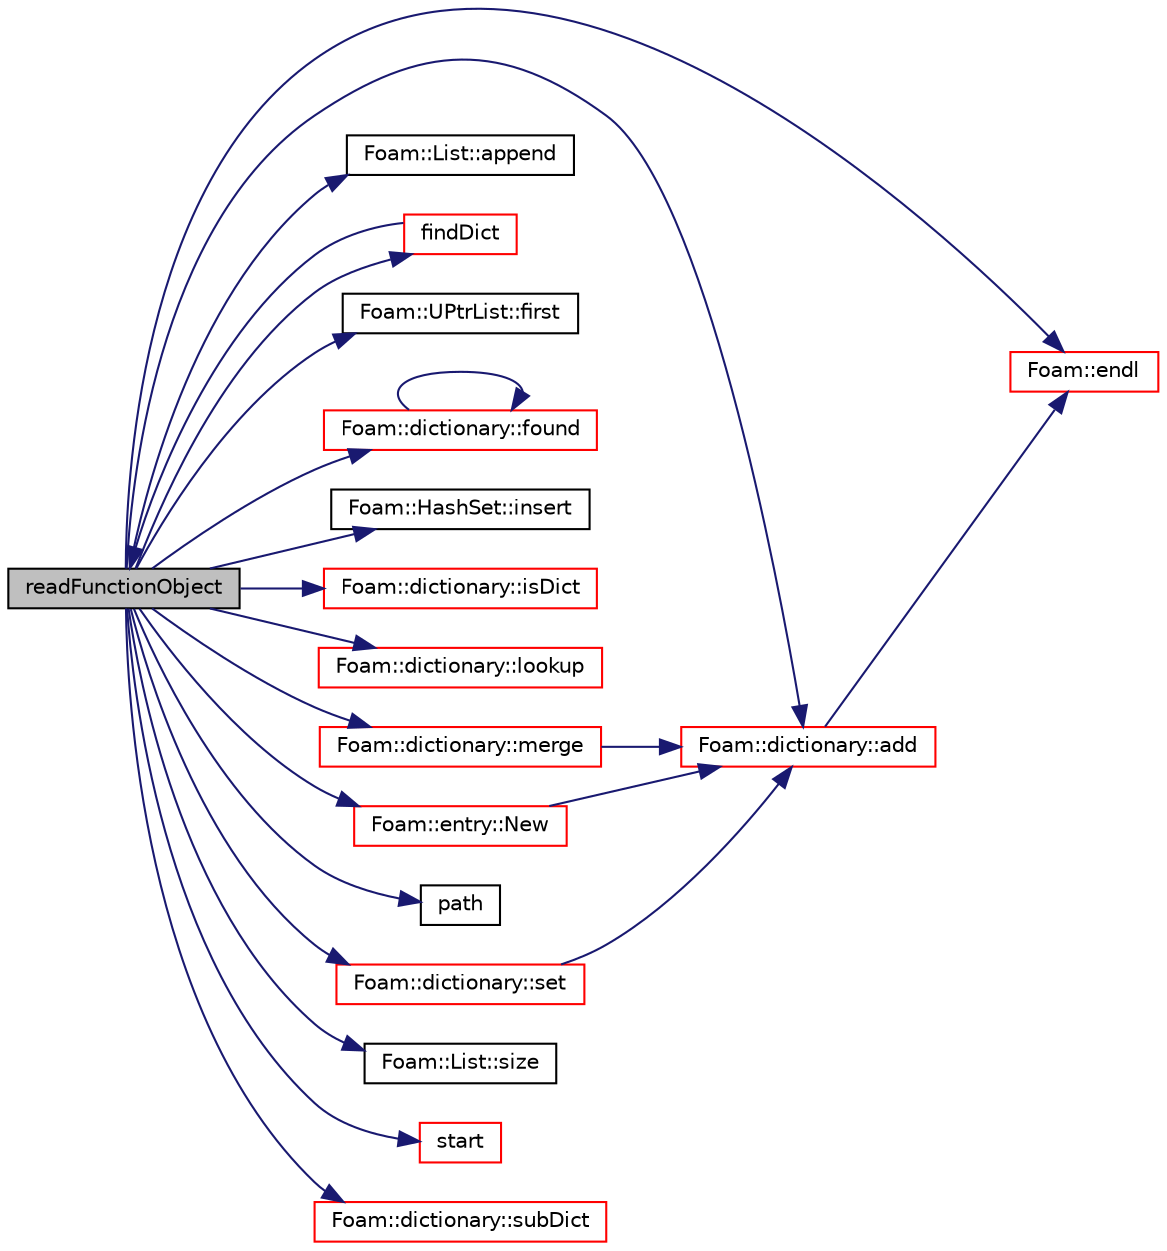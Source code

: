 digraph "readFunctionObject"
{
  bgcolor="transparent";
  edge [fontname="Helvetica",fontsize="10",labelfontname="Helvetica",labelfontsize="10"];
  node [fontname="Helvetica",fontsize="10",shape=record];
  rankdir="LR";
  Node1093 [label="readFunctionObject",height=0.2,width=0.4,color="black", fillcolor="grey75", style="filled", fontcolor="black"];
  Node1093 -> Node1094 [color="midnightblue",fontsize="10",style="solid",fontname="Helvetica"];
  Node1094 [label="Foam::dictionary::add",height=0.2,width=0.4,color="red",URL="$a27129.html#ac2ddcab42322c8d8af5e5830ab4d431b",tooltip="Add a new entry. "];
  Node1094 -> Node1096 [color="midnightblue",fontsize="10",style="solid",fontname="Helvetica"];
  Node1096 [label="Foam::endl",height=0.2,width=0.4,color="red",URL="$a21851.html#a2db8fe02a0d3909e9351bb4275b23ce4",tooltip="Add newline and flush stream. "];
  Node1093 -> Node1139 [color="midnightblue",fontsize="10",style="solid",fontname="Helvetica"];
  Node1139 [label="Foam::List::append",height=0.2,width=0.4,color="black",URL="$a26833.html#a399dd2bf0d9a32016717dc90126f016b",tooltip="Append an element at the end of the list. "];
  Node1093 -> Node1096 [color="midnightblue",fontsize="10",style="solid",fontname="Helvetica"];
  Node1093 -> Node1140 [color="midnightblue",fontsize="10",style="solid",fontname="Helvetica"];
  Node1140 [label="findDict",height=0.2,width=0.4,color="red",URL="$a27221.html#a05336d8eb27e0b74be76fb36092fc6f0",tooltip="Search for functionObject dictionary file in. "];
  Node1140 -> Node1093 [color="midnightblue",fontsize="10",style="solid",fontname="Helvetica"];
  Node1093 -> Node1174 [color="midnightblue",fontsize="10",style="solid",fontname="Helvetica"];
  Node1174 [label="Foam::UPtrList::first",height=0.2,width=0.4,color="black",URL="$a27101.html#a1c9828bc3de9502754d944c95a2ce0d9",tooltip="Return reference to the first element of the list. "];
  Node1093 -> Node1175 [color="midnightblue",fontsize="10",style="solid",fontname="Helvetica"];
  Node1175 [label="Foam::dictionary::found",height=0.2,width=0.4,color="red",URL="$a27129.html#adcd3d5d43253006ef145e56b43025d28",tooltip="Search dictionary for given keyword. "];
  Node1175 -> Node1175 [color="midnightblue",fontsize="10",style="solid",fontname="Helvetica"];
  Node1093 -> Node1177 [color="midnightblue",fontsize="10",style="solid",fontname="Helvetica"];
  Node1177 [label="Foam::HashSet::insert",height=0.2,width=0.4,color="black",URL="$a26829.html#a49f0753d9652681fc3a81f59951a0ad7",tooltip="Insert a new entry. "];
  Node1093 -> Node1178 [color="midnightblue",fontsize="10",style="solid",fontname="Helvetica"];
  Node1178 [label="Foam::dictionary::isDict",height=0.2,width=0.4,color="red",URL="$a27129.html#aa4cc2aee9215f116e05032ce430e102a",tooltip="Check if entry is a sub-dictionary. "];
  Node1093 -> Node1179 [color="midnightblue",fontsize="10",style="solid",fontname="Helvetica"];
  Node1179 [label="Foam::dictionary::lookup",height=0.2,width=0.4,color="red",URL="$a27129.html#a6a0727fa523e48977e27348663def509",tooltip="Find and return an entry data stream. "];
  Node1093 -> Node1264 [color="midnightblue",fontsize="10",style="solid",fontname="Helvetica"];
  Node1264 [label="Foam::dictionary::merge",height=0.2,width=0.4,color="red",URL="$a27129.html#af56b3a0b0e4fe1a730c36904c24bbf25",tooltip="Merge entries from the given dictionary. "];
  Node1264 -> Node1094 [color="midnightblue",fontsize="10",style="solid",fontname="Helvetica"];
  Node1093 -> Node1404 [color="midnightblue",fontsize="10",style="solid",fontname="Helvetica"];
  Node1404 [label="Foam::entry::New",height=0.2,width=0.4,color="red",URL="$a27137.html#a8a226a546ec766d55192e65b55f87715",tooltip="Construct from Istream and insert into dictionary. "];
  Node1404 -> Node1094 [color="midnightblue",fontsize="10",style="solid",fontname="Helvetica"];
  Node1093 -> Node1236 [color="midnightblue",fontsize="10",style="solid",fontname="Helvetica"];
  Node1236 [label="path",height=0.2,width=0.4,color="black",URL="$a19796.html#ad8adfaf80503dc99cbb14bf07bf1eb22"];
  Node1093 -> Node1422 [color="midnightblue",fontsize="10",style="solid",fontname="Helvetica"];
  Node1422 [label="Foam::dictionary::set",height=0.2,width=0.4,color="red",URL="$a27129.html#a8396ca7a6d20d7aeebc8b1ac9e18460b",tooltip="Assign a new entry, overwrite any existing entry. "];
  Node1422 -> Node1094 [color="midnightblue",fontsize="10",style="solid",fontname="Helvetica"];
  Node1093 -> Node1172 [color="midnightblue",fontsize="10",style="solid",fontname="Helvetica"];
  Node1172 [label="Foam::List::size",height=0.2,width=0.4,color="black",URL="$a26833.html#a8a5f6fa29bd4b500caf186f60245b384",tooltip="Override size to be inconsistent with allocated storage. "];
  Node1093 -> Node1423 [color="midnightblue",fontsize="10",style="solid",fontname="Helvetica"];
  Node1423 [label="start",height=0.2,width=0.4,color="red",URL="$a27221.html#aad5997aaaa2d622f0ca57f8b24a51a7b",tooltip="Called at the start of the time-loop. "];
  Node1093 -> Node1256 [color="midnightblue",fontsize="10",style="solid",fontname="Helvetica"];
  Node1256 [label="Foam::dictionary::subDict",height=0.2,width=0.4,color="red",URL="$a27129.html#aaa26b5f2da6aff5a6a59af5407f1bf59",tooltip="Find and return a sub-dictionary. "];
}
